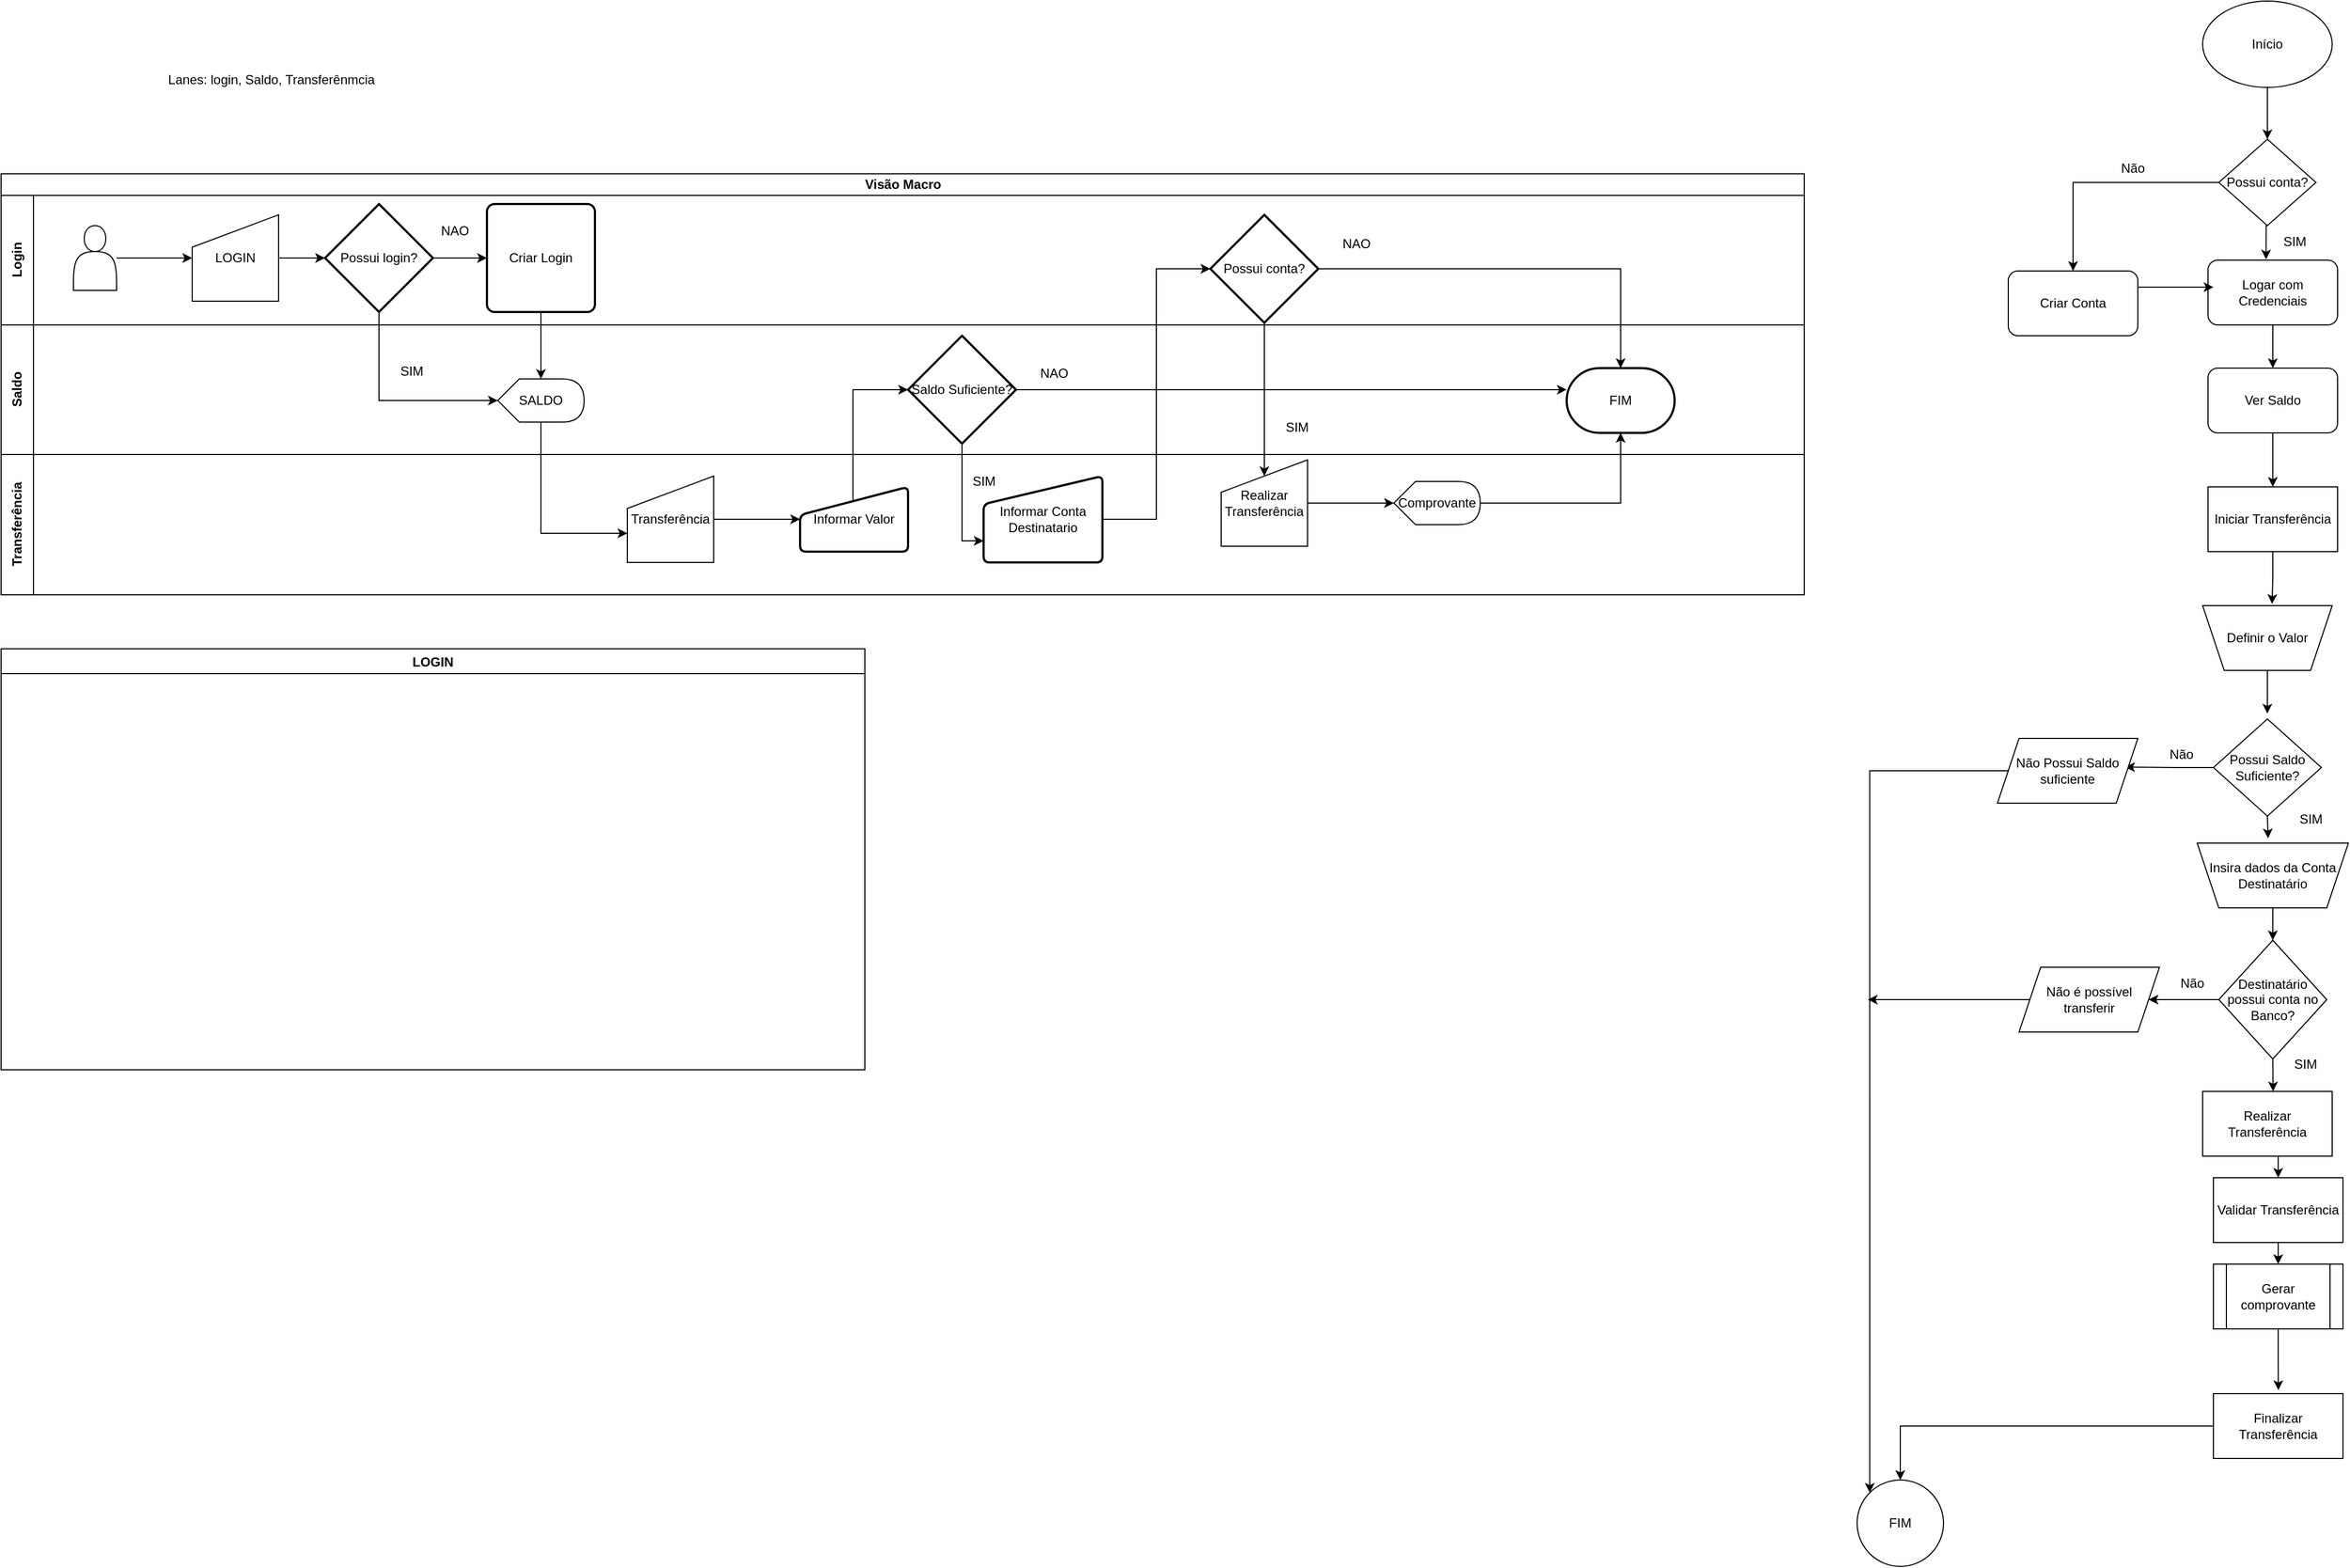 <mxfile version="27.0.2" pages="2">
  <diagram name="FUNCIONAL" id="gYIJNVyBrI_II_At4Y5p">
    <mxGraphModel dx="4499" dy="1146" grid="1" gridSize="10" guides="1" tooltips="1" connect="1" arrows="1" fold="1" page="1" pageScale="1" pageWidth="827" pageHeight="1169" math="0" shadow="0">
      <root>
        <mxCell id="0" />
        <mxCell id="1" parent="0" />
        <mxCell id="37o7VVHi27gu3IQY9aIR-49" style="edgeStyle=orthogonalEdgeStyle;rounded=0;orthogonalLoop=1;jettySize=auto;html=1;exitX=0.5;exitY=1;exitDx=0;exitDy=0;fontFamily=Helvetica;fontSize=12;fontColor=default;" parent="1" source="37o7VVHi27gu3IQY9aIR-4" target="37o7VVHi27gu3IQY9aIR-5" edge="1">
          <mxGeometry relative="1" as="geometry" />
        </mxCell>
        <mxCell id="37o7VVHi27gu3IQY9aIR-4" value="Início" style="ellipse;whiteSpace=wrap;html=1;" parent="1" vertex="1">
          <mxGeometry x="-321" width="120" height="80" as="geometry" />
        </mxCell>
        <mxCell id="37o7VVHi27gu3IQY9aIR-9" style="edgeStyle=orthogonalEdgeStyle;rounded=0;orthogonalLoop=1;jettySize=auto;html=1;exitX=0;exitY=0.5;exitDx=0;exitDy=0;entryX=0.5;entryY=0;entryDx=0;entryDy=0;" parent="1" source="37o7VVHi27gu3IQY9aIR-5" target="37o7VVHi27gu3IQY9aIR-8" edge="1">
          <mxGeometry relative="1" as="geometry" />
        </mxCell>
        <mxCell id="37o7VVHi27gu3IQY9aIR-5" value="Possui conta?" style="rhombus;whiteSpace=wrap;html=1;" parent="1" vertex="1">
          <mxGeometry x="-306" y="128" width="90" height="80" as="geometry" />
        </mxCell>
        <mxCell id="37o7VVHi27gu3IQY9aIR-12" style="edgeStyle=orthogonalEdgeStyle;rounded=0;orthogonalLoop=1;jettySize=auto;html=1;exitX=0.5;exitY=1;exitDx=0;exitDy=0;entryX=0.5;entryY=0;entryDx=0;entryDy=0;" parent="1" source="37o7VVHi27gu3IQY9aIR-6" target="37o7VVHi27gu3IQY9aIR-11" edge="1">
          <mxGeometry relative="1" as="geometry" />
        </mxCell>
        <mxCell id="37o7VVHi27gu3IQY9aIR-6" value="Logar com Credenciais" style="rounded=1;whiteSpace=wrap;html=1;" parent="1" vertex="1">
          <mxGeometry x="-316" y="240" width="120" height="60" as="geometry" />
        </mxCell>
        <mxCell id="37o7VVHi27gu3IQY9aIR-8" value="Criar Conta" style="rounded=1;whiteSpace=wrap;html=1;" parent="1" vertex="1">
          <mxGeometry x="-501" y="250" width="120" height="60" as="geometry" />
        </mxCell>
        <mxCell id="37o7VVHi27gu3IQY9aIR-16" style="edgeStyle=orthogonalEdgeStyle;rounded=0;orthogonalLoop=1;jettySize=auto;html=1;exitX=0.5;exitY=1;exitDx=0;exitDy=0;entryX=0.5;entryY=0;entryDx=0;entryDy=0;" parent="1" source="37o7VVHi27gu3IQY9aIR-11" target="37o7VVHi27gu3IQY9aIR-15" edge="1">
          <mxGeometry relative="1" as="geometry" />
        </mxCell>
        <mxCell id="37o7VVHi27gu3IQY9aIR-11" value="Ver Saldo" style="rounded=1;whiteSpace=wrap;html=1;" parent="1" vertex="1">
          <mxGeometry x="-316" y="340" width="120" height="60" as="geometry" />
        </mxCell>
        <mxCell id="37o7VVHi27gu3IQY9aIR-15" value="Iniciar Transferência" style="rounded=0;whiteSpace=wrap;html=1;" parent="1" vertex="1">
          <mxGeometry x="-316" y="450" width="120" height="60" as="geometry" />
        </mxCell>
        <mxCell id="37o7VVHi27gu3IQY9aIR-23" style="edgeStyle=orthogonalEdgeStyle;rounded=0;orthogonalLoop=1;jettySize=auto;html=1;exitX=0;exitY=0.5;exitDx=0;exitDy=0;entryX=0.91;entryY=0.443;entryDx=0;entryDy=0;entryPerimeter=0;" parent="1" source="37o7VVHi27gu3IQY9aIR-17" target="37o7VVHi27gu3IQY9aIR-26" edge="1">
          <mxGeometry relative="1" as="geometry">
            <mxPoint x="-341" y="590" as="targetPoint" />
          </mxGeometry>
        </mxCell>
        <mxCell id="37o7VVHi27gu3IQY9aIR-17" value="Possui Saldo Suficiente?" style="rhombus;whiteSpace=wrap;html=1;" parent="1" vertex="1">
          <mxGeometry x="-311" y="665" width="100" height="90" as="geometry" />
        </mxCell>
        <mxCell id="37o7VVHi27gu3IQY9aIR-38" style="edgeStyle=orthogonalEdgeStyle;rounded=0;orthogonalLoop=1;jettySize=auto;html=1;exitX=0;exitY=0.5;exitDx=0;exitDy=0;entryX=1;entryY=0.5;entryDx=0;entryDy=0;fontFamily=Helvetica;fontSize=12;fontColor=default;" parent="1" source="37o7VVHi27gu3IQY9aIR-18" target="37o7VVHi27gu3IQY9aIR-37" edge="1">
          <mxGeometry relative="1" as="geometry" />
        </mxCell>
        <mxCell id="37o7VVHi27gu3IQY9aIR-18" value="Destinatário possui conta no Banco?" style="rhombus;whiteSpace=wrap;html=1;" parent="1" vertex="1">
          <mxGeometry x="-306" y="870" width="100" height="110" as="geometry" />
        </mxCell>
        <mxCell id="37o7VVHi27gu3IQY9aIR-64" style="edgeStyle=orthogonalEdgeStyle;rounded=0;orthogonalLoop=1;jettySize=auto;html=1;exitX=0.5;exitY=1;exitDx=0;exitDy=0;entryX=0.5;entryY=0;entryDx=0;entryDy=0;fontFamily=Helvetica;fontSize=12;fontColor=default;" parent="1" source="37o7VVHi27gu3IQY9aIR-24" target="37o7VVHi27gu3IQY9aIR-51" edge="1">
          <mxGeometry relative="1" as="geometry" />
        </mxCell>
        <mxCell id="37o7VVHi27gu3IQY9aIR-24" value="Realizar Transferência" style="rounded=1;whiteSpace=wrap;html=1;arcSize=0;" parent="1" vertex="1">
          <mxGeometry x="-321" y="1010" width="120" height="60" as="geometry" />
        </mxCell>
        <mxCell id="37o7VVHi27gu3IQY9aIR-60" style="edgeStyle=orthogonalEdgeStyle;rounded=0;orthogonalLoop=1;jettySize=auto;html=1;exitX=0;exitY=0.5;exitDx=0;exitDy=0;entryX=0;entryY=0;entryDx=0;entryDy=0;fontFamily=Helvetica;fontSize=12;fontColor=default;" parent="1" source="37o7VVHi27gu3IQY9aIR-26" target="37o7VVHi27gu3IQY9aIR-56" edge="1">
          <mxGeometry relative="1" as="geometry" />
        </mxCell>
        <mxCell id="37o7VVHi27gu3IQY9aIR-26" value="Não Possui Saldo suficiente" style="shape=parallelogram;perimeter=parallelogramPerimeter;whiteSpace=wrap;html=1;fixedSize=1;rounded=0;strokeColor=default;align=center;verticalAlign=middle;fontFamily=Helvetica;fontSize=12;fontColor=default;fillColor=default;" parent="1" vertex="1">
          <mxGeometry x="-511" y="683" width="130" height="60" as="geometry" />
        </mxCell>
        <mxCell id="37o7VVHi27gu3IQY9aIR-28" value="Definir o Valor" style="shape=trapezoid;perimeter=trapezoidPerimeter;whiteSpace=wrap;html=1;fixedSize=1;rounded=0;strokeColor=default;align=center;verticalAlign=middle;fontFamily=Helvetica;fontSize=12;fontColor=default;fillColor=default;direction=west;" parent="1" vertex="1">
          <mxGeometry x="-321" y="560" width="120" height="60" as="geometry" />
        </mxCell>
        <mxCell id="37o7VVHi27gu3IQY9aIR-34" style="edgeStyle=orthogonalEdgeStyle;rounded=0;orthogonalLoop=1;jettySize=auto;html=1;exitX=0.5;exitY=0;exitDx=0;exitDy=0;entryX=0.5;entryY=0;entryDx=0;entryDy=0;fontFamily=Helvetica;fontSize=12;fontColor=default;" parent="1" source="37o7VVHi27gu3IQY9aIR-32" target="37o7VVHi27gu3IQY9aIR-18" edge="1">
          <mxGeometry relative="1" as="geometry" />
        </mxCell>
        <mxCell id="37o7VVHi27gu3IQY9aIR-32" value="Insira dados da Conta Destinatário" style="shape=trapezoid;perimeter=trapezoidPerimeter;whiteSpace=wrap;html=1;fixedSize=1;rounded=0;strokeColor=default;align=center;verticalAlign=middle;fontFamily=Helvetica;fontSize=12;fontColor=default;fillColor=default;direction=west;" parent="1" vertex="1">
          <mxGeometry x="-326" y="780" width="140" height="60" as="geometry" />
        </mxCell>
        <mxCell id="37o7VVHi27gu3IQY9aIR-71" style="edgeStyle=orthogonalEdgeStyle;rounded=0;orthogonalLoop=1;jettySize=auto;html=1;exitX=0;exitY=0.5;exitDx=0;exitDy=0;fontFamily=Helvetica;fontSize=12;fontColor=default;" parent="1" source="37o7VVHi27gu3IQY9aIR-37" edge="1">
          <mxGeometry relative="1" as="geometry">
            <mxPoint x="-631" y="925" as="targetPoint" />
          </mxGeometry>
        </mxCell>
        <mxCell id="37o7VVHi27gu3IQY9aIR-37" value="Não é possível transferir" style="shape=parallelogram;perimeter=parallelogramPerimeter;whiteSpace=wrap;html=1;fixedSize=1;rounded=0;strokeColor=default;align=center;verticalAlign=middle;fontFamily=Helvetica;fontSize=12;fontColor=default;fillColor=default;" parent="1" vertex="1">
          <mxGeometry x="-491" y="895" width="130" height="60" as="geometry" />
        </mxCell>
        <mxCell id="37o7VVHi27gu3IQY9aIR-40" value="Gerar comprovante" style="shape=process;whiteSpace=wrap;html=1;backgroundOutline=1;rounded=0;strokeColor=default;align=center;verticalAlign=middle;fontFamily=Helvetica;fontSize=12;fontColor=default;fillColor=default;" parent="1" vertex="1">
          <mxGeometry x="-311" y="1170" width="120" height="60" as="geometry" />
        </mxCell>
        <mxCell id="37o7VVHi27gu3IQY9aIR-43" value="SIM" style="text;html=1;align=center;verticalAlign=middle;resizable=0;points=[];autosize=1;strokeColor=none;fillColor=none;fontFamily=Helvetica;fontSize=12;fontColor=default;" parent="1" vertex="1">
          <mxGeometry x="-256" y="208" width="40" height="30" as="geometry" />
        </mxCell>
        <mxCell id="37o7VVHi27gu3IQY9aIR-44" value="Não" style="text;html=1;align=center;verticalAlign=middle;resizable=0;points=[];autosize=1;strokeColor=none;fillColor=none;fontFamily=Helvetica;fontSize=12;fontColor=default;" parent="1" vertex="1">
          <mxGeometry x="-411" y="140" width="50" height="30" as="geometry" />
        </mxCell>
        <mxCell id="37o7VVHi27gu3IQY9aIR-45" value="SIM" style="text;html=1;align=center;verticalAlign=middle;resizable=0;points=[];autosize=1;strokeColor=none;fillColor=none;fontFamily=Helvetica;fontSize=12;fontColor=default;" parent="1" vertex="1">
          <mxGeometry x="-241" y="743" width="40" height="30" as="geometry" />
        </mxCell>
        <mxCell id="37o7VVHi27gu3IQY9aIR-46" value="Não" style="text;html=1;align=center;verticalAlign=middle;resizable=0;points=[];autosize=1;strokeColor=none;fillColor=none;fontFamily=Helvetica;fontSize=12;fontColor=default;" parent="1" vertex="1">
          <mxGeometry x="-366" y="683" width="50" height="30" as="geometry" />
        </mxCell>
        <mxCell id="37o7VVHi27gu3IQY9aIR-47" value="SIM" style="text;html=1;align=center;verticalAlign=middle;resizable=0;points=[];autosize=1;strokeColor=none;fillColor=none;fontFamily=Helvetica;fontSize=12;fontColor=default;" parent="1" vertex="1">
          <mxGeometry x="-246" y="970" width="40" height="30" as="geometry" />
        </mxCell>
        <mxCell id="37o7VVHi27gu3IQY9aIR-48" value="Não" style="text;html=1;align=center;verticalAlign=middle;resizable=0;points=[];autosize=1;strokeColor=none;fillColor=none;fontFamily=Helvetica;fontSize=12;fontColor=default;" parent="1" vertex="1">
          <mxGeometry x="-356" y="895" width="50" height="30" as="geometry" />
        </mxCell>
        <mxCell id="37o7VVHi27gu3IQY9aIR-50" style="edgeStyle=orthogonalEdgeStyle;rounded=0;orthogonalLoop=1;jettySize=auto;html=1;exitX=0.5;exitY=1;exitDx=0;exitDy=0;entryX=0.464;entryY=1.026;entryDx=0;entryDy=0;entryPerimeter=0;fontFamily=Helvetica;fontSize=12;fontColor=default;" parent="1" source="37o7VVHi27gu3IQY9aIR-15" target="37o7VVHi27gu3IQY9aIR-28" edge="1">
          <mxGeometry relative="1" as="geometry" />
        </mxCell>
        <mxCell id="37o7VVHi27gu3IQY9aIR-65" style="edgeStyle=orthogonalEdgeStyle;rounded=0;orthogonalLoop=1;jettySize=auto;html=1;exitX=0.5;exitY=1;exitDx=0;exitDy=0;entryX=0.5;entryY=0;entryDx=0;entryDy=0;fontFamily=Helvetica;fontSize=12;fontColor=default;" parent="1" source="37o7VVHi27gu3IQY9aIR-51" target="37o7VVHi27gu3IQY9aIR-40" edge="1">
          <mxGeometry relative="1" as="geometry" />
        </mxCell>
        <mxCell id="37o7VVHi27gu3IQY9aIR-51" value="Validar Transferência" style="rounded=0;whiteSpace=wrap;html=1;strokeColor=default;align=center;verticalAlign=middle;fontFamily=Helvetica;fontSize=12;fontColor=default;fillColor=default;" parent="1" vertex="1">
          <mxGeometry x="-311" y="1090" width="120" height="60" as="geometry" />
        </mxCell>
        <mxCell id="37o7VVHi27gu3IQY9aIR-59" style="edgeStyle=orthogonalEdgeStyle;rounded=0;orthogonalLoop=1;jettySize=auto;html=1;exitX=0;exitY=0.5;exitDx=0;exitDy=0;entryX=0.5;entryY=0;entryDx=0;entryDy=0;fontFamily=Helvetica;fontSize=12;fontColor=default;" parent="1" source="37o7VVHi27gu3IQY9aIR-54" target="37o7VVHi27gu3IQY9aIR-56" edge="1">
          <mxGeometry relative="1" as="geometry" />
        </mxCell>
        <mxCell id="37o7VVHi27gu3IQY9aIR-54" value="Finalizar Transferência" style="rounded=0;whiteSpace=wrap;html=1;strokeColor=default;align=center;verticalAlign=middle;fontFamily=Helvetica;fontSize=12;fontColor=default;fillColor=default;" parent="1" vertex="1">
          <mxGeometry x="-311" y="1290" width="120" height="60" as="geometry" />
        </mxCell>
        <mxCell id="37o7VVHi27gu3IQY9aIR-56" value="FIM" style="ellipse;whiteSpace=wrap;html=1;aspect=fixed;rounded=0;strokeColor=default;align=center;verticalAlign=middle;fontFamily=Helvetica;fontSize=12;fontColor=default;fillColor=default;" parent="1" vertex="1">
          <mxGeometry x="-641" y="1370" width="80" height="80" as="geometry" />
        </mxCell>
        <mxCell id="37o7VVHi27gu3IQY9aIR-62" style="edgeStyle=orthogonalEdgeStyle;rounded=0;orthogonalLoop=1;jettySize=auto;html=1;exitX=0.5;exitY=1;exitDx=0;exitDy=0;entryX=0.531;entryY=1.074;entryDx=0;entryDy=0;entryPerimeter=0;fontFamily=Helvetica;fontSize=12;fontColor=default;" parent="1" source="37o7VVHi27gu3IQY9aIR-17" target="37o7VVHi27gu3IQY9aIR-32" edge="1">
          <mxGeometry relative="1" as="geometry" />
        </mxCell>
        <mxCell id="37o7VVHi27gu3IQY9aIR-63" style="edgeStyle=orthogonalEdgeStyle;rounded=0;orthogonalLoop=1;jettySize=auto;html=1;exitX=0.5;exitY=1;exitDx=0;exitDy=0;entryX=0.544;entryY=0;entryDx=0;entryDy=0;entryPerimeter=0;fontFamily=Helvetica;fontSize=12;fontColor=default;" parent="1" source="37o7VVHi27gu3IQY9aIR-18" target="37o7VVHi27gu3IQY9aIR-24" edge="1">
          <mxGeometry relative="1" as="geometry" />
        </mxCell>
        <mxCell id="37o7VVHi27gu3IQY9aIR-66" style="edgeStyle=orthogonalEdgeStyle;rounded=0;orthogonalLoop=1;jettySize=auto;html=1;exitX=0.5;exitY=1;exitDx=0;exitDy=0;entryX=0.501;entryY=-0.055;entryDx=0;entryDy=0;entryPerimeter=0;fontFamily=Helvetica;fontSize=12;fontColor=default;" parent="1" source="37o7VVHi27gu3IQY9aIR-40" target="37o7VVHi27gu3IQY9aIR-54" edge="1">
          <mxGeometry relative="1" as="geometry" />
        </mxCell>
        <mxCell id="37o7VVHi27gu3IQY9aIR-67" style="edgeStyle=orthogonalEdgeStyle;rounded=0;orthogonalLoop=1;jettySize=auto;html=1;exitX=0.5;exitY=1;exitDx=0;exitDy=0;entryX=0.448;entryY=-0.012;entryDx=0;entryDy=0;entryPerimeter=0;fontFamily=Helvetica;fontSize=12;fontColor=default;" parent="1" source="37o7VVHi27gu3IQY9aIR-5" target="37o7VVHi27gu3IQY9aIR-6" edge="1">
          <mxGeometry relative="1" as="geometry" />
        </mxCell>
        <mxCell id="37o7VVHi27gu3IQY9aIR-69" style="edgeStyle=orthogonalEdgeStyle;rounded=0;orthogonalLoop=1;jettySize=auto;html=1;exitX=1;exitY=0.25;exitDx=0;exitDy=0;entryX=0.042;entryY=0.417;entryDx=0;entryDy=0;entryPerimeter=0;fontFamily=Helvetica;fontSize=12;fontColor=default;" parent="1" source="37o7VVHi27gu3IQY9aIR-8" target="37o7VVHi27gu3IQY9aIR-6" edge="1">
          <mxGeometry relative="1" as="geometry" />
        </mxCell>
        <mxCell id="37o7VVHi27gu3IQY9aIR-70" style="edgeStyle=orthogonalEdgeStyle;rounded=0;orthogonalLoop=1;jettySize=auto;html=1;exitX=0.5;exitY=0;exitDx=0;exitDy=0;entryX=0.499;entryY=-0.056;entryDx=0;entryDy=0;entryPerimeter=0;fontFamily=Helvetica;fontSize=12;fontColor=default;" parent="1" source="37o7VVHi27gu3IQY9aIR-28" target="37o7VVHi27gu3IQY9aIR-17" edge="1">
          <mxGeometry relative="1" as="geometry" />
        </mxCell>
        <mxCell id="iYzIepz9ZAn4X_LT2Ltt-5" value="Visão&amp;nbsp;&lt;span style=&quot;background-color: transparent; color: light-dark(rgb(0, 0, 0), rgb(255, 255, 255));&quot;&gt;Macro&lt;/span&gt;" style="swimlane;childLayout=stackLayout;resizeParent=1;resizeParentMax=0;horizontal=1;startSize=20;horizontalStack=0;html=1;" vertex="1" parent="1">
          <mxGeometry x="-2360" y="160" width="1670" height="390" as="geometry" />
        </mxCell>
        <mxCell id="iYzIepz9ZAn4X_LT2Ltt-6" value="Login" style="swimlane;startSize=30;horizontal=0;html=1;" vertex="1" parent="iYzIepz9ZAn4X_LT2Ltt-5">
          <mxGeometry y="20" width="1670" height="120" as="geometry" />
        </mxCell>
        <mxCell id="iYzIepz9ZAn4X_LT2Ltt-16" value="" style="edgeStyle=orthogonalEdgeStyle;rounded=0;orthogonalLoop=1;jettySize=auto;html=1;" edge="1" parent="iYzIepz9ZAn4X_LT2Ltt-6" source="iYzIepz9ZAn4X_LT2Ltt-10" target="iYzIepz9ZAn4X_LT2Ltt-11">
          <mxGeometry relative="1" as="geometry" />
        </mxCell>
        <mxCell id="iYzIepz9ZAn4X_LT2Ltt-10" value="" style="shape=actor;whiteSpace=wrap;html=1;" vertex="1" parent="iYzIepz9ZAn4X_LT2Ltt-6">
          <mxGeometry x="67" y="28" width="40" height="60" as="geometry" />
        </mxCell>
        <mxCell id="iYzIepz9ZAn4X_LT2Ltt-30" value="" style="edgeStyle=orthogonalEdgeStyle;rounded=0;orthogonalLoop=1;jettySize=auto;html=1;" edge="1" parent="iYzIepz9ZAn4X_LT2Ltt-6" source="iYzIepz9ZAn4X_LT2Ltt-11" target="iYzIepz9ZAn4X_LT2Ltt-27">
          <mxGeometry relative="1" as="geometry" />
        </mxCell>
        <mxCell id="iYzIepz9ZAn4X_LT2Ltt-11" value="LOGIN" style="shape=manualInput;whiteSpace=wrap;html=1;" vertex="1" parent="iYzIepz9ZAn4X_LT2Ltt-6">
          <mxGeometry x="177" y="18" width="80" height="80" as="geometry" />
        </mxCell>
        <mxCell id="iYzIepz9ZAn4X_LT2Ltt-33" style="edgeStyle=orthogonalEdgeStyle;rounded=0;orthogonalLoop=1;jettySize=auto;html=1;exitX=1;exitY=0.5;exitDx=0;exitDy=0;exitPerimeter=0;entryX=0;entryY=0.5;entryDx=0;entryDy=0;" edge="1" parent="iYzIepz9ZAn4X_LT2Ltt-6" source="iYzIepz9ZAn4X_LT2Ltt-27" target="iYzIepz9ZAn4X_LT2Ltt-29">
          <mxGeometry relative="1" as="geometry" />
        </mxCell>
        <mxCell id="iYzIepz9ZAn4X_LT2Ltt-27" value="Possui login?" style="strokeWidth=2;html=1;shape=mxgraph.flowchart.decision;whiteSpace=wrap;" vertex="1" parent="iYzIepz9ZAn4X_LT2Ltt-6">
          <mxGeometry x="300" y="8" width="100" height="100" as="geometry" />
        </mxCell>
        <mxCell id="iYzIepz9ZAn4X_LT2Ltt-29" value="Criar Login" style="rounded=1;whiteSpace=wrap;html=1;absoluteArcSize=1;arcSize=14;strokeWidth=2;" vertex="1" parent="iYzIepz9ZAn4X_LT2Ltt-6">
          <mxGeometry x="450" y="8" width="100" height="100" as="geometry" />
        </mxCell>
        <mxCell id="iYzIepz9ZAn4X_LT2Ltt-44" value="Possui conta?" style="strokeWidth=2;html=1;shape=mxgraph.flowchart.decision;whiteSpace=wrap;" vertex="1" parent="iYzIepz9ZAn4X_LT2Ltt-6">
          <mxGeometry x="1120" y="18" width="100" height="100" as="geometry" />
        </mxCell>
        <mxCell id="iYzIepz9ZAn4X_LT2Ltt-56" value="NAO" style="text;html=1;align=center;verticalAlign=middle;resizable=0;points=[];autosize=1;strokeColor=none;fillColor=none;" vertex="1" parent="iYzIepz9ZAn4X_LT2Ltt-6">
          <mxGeometry x="395" y="18" width="50" height="30" as="geometry" />
        </mxCell>
        <mxCell id="iYzIepz9ZAn4X_LT2Ltt-59" value="NAO" style="text;html=1;align=center;verticalAlign=middle;resizable=0;points=[];autosize=1;strokeColor=none;fillColor=none;" vertex="1" parent="iYzIepz9ZAn4X_LT2Ltt-6">
          <mxGeometry x="1230" y="30" width="50" height="30" as="geometry" />
        </mxCell>
        <mxCell id="iYzIepz9ZAn4X_LT2Ltt-7" value="Saldo" style="swimlane;startSize=30;horizontal=0;html=1;" vertex="1" parent="iYzIepz9ZAn4X_LT2Ltt-5">
          <mxGeometry y="140" width="1670" height="120" as="geometry" />
        </mxCell>
        <mxCell id="iYzIepz9ZAn4X_LT2Ltt-12" value="SALDO" style="shape=display;whiteSpace=wrap;html=1;" vertex="1" parent="iYzIepz9ZAn4X_LT2Ltt-7">
          <mxGeometry x="460" y="50" width="80" height="40" as="geometry" />
        </mxCell>
        <mxCell id="iYzIepz9ZAn4X_LT2Ltt-15" value="FIM" style="strokeWidth=2;html=1;shape=mxgraph.flowchart.terminator;whiteSpace=wrap;" vertex="1" parent="iYzIepz9ZAn4X_LT2Ltt-7">
          <mxGeometry x="1450" y="40" width="100" height="60" as="geometry" />
        </mxCell>
        <mxCell id="iYzIepz9ZAn4X_LT2Ltt-38" value="Saldo Suficiente?" style="strokeWidth=2;html=1;shape=mxgraph.flowchart.decision;whiteSpace=wrap;" vertex="1" parent="iYzIepz9ZAn4X_LT2Ltt-7">
          <mxGeometry x="840" y="10" width="100" height="100" as="geometry" />
        </mxCell>
        <mxCell id="iYzIepz9ZAn4X_LT2Ltt-48" style="edgeStyle=orthogonalEdgeStyle;rounded=0;orthogonalLoop=1;jettySize=auto;html=1;exitX=1;exitY=0.5;exitDx=0;exitDy=0;exitPerimeter=0;entryX=0;entryY=0.333;entryDx=0;entryDy=0;entryPerimeter=0;" edge="1" parent="iYzIepz9ZAn4X_LT2Ltt-7" source="iYzIepz9ZAn4X_LT2Ltt-38" target="iYzIepz9ZAn4X_LT2Ltt-15">
          <mxGeometry relative="1" as="geometry" />
        </mxCell>
        <mxCell id="iYzIepz9ZAn4X_LT2Ltt-58" value="NAO" style="text;html=1;align=center;verticalAlign=middle;resizable=0;points=[];autosize=1;strokeColor=none;fillColor=none;" vertex="1" parent="iYzIepz9ZAn4X_LT2Ltt-7">
          <mxGeometry x="950" y="30" width="50" height="30" as="geometry" />
        </mxCell>
        <mxCell id="iYzIepz9ZAn4X_LT2Ltt-61" value="SIM" style="text;html=1;align=center;verticalAlign=middle;resizable=0;points=[];autosize=1;strokeColor=none;fillColor=none;" vertex="1" parent="iYzIepz9ZAn4X_LT2Ltt-7">
          <mxGeometry x="1180" y="80" width="40" height="30" as="geometry" />
        </mxCell>
        <mxCell id="iYzIepz9ZAn4X_LT2Ltt-31" style="edgeStyle=orthogonalEdgeStyle;rounded=0;orthogonalLoop=1;jettySize=auto;html=1;exitX=0.5;exitY=1;exitDx=0;exitDy=0;exitPerimeter=0;entryX=0;entryY=0.5;entryDx=0;entryDy=0;entryPerimeter=0;" edge="1" parent="iYzIepz9ZAn4X_LT2Ltt-5" source="iYzIepz9ZAn4X_LT2Ltt-27" target="iYzIepz9ZAn4X_LT2Ltt-12">
          <mxGeometry relative="1" as="geometry" />
        </mxCell>
        <mxCell id="iYzIepz9ZAn4X_LT2Ltt-34" style="edgeStyle=orthogonalEdgeStyle;rounded=0;orthogonalLoop=1;jettySize=auto;html=1;exitX=0.5;exitY=1;exitDx=0;exitDy=0;entryX=0;entryY=0;entryDx=40;entryDy=0;entryPerimeter=0;" edge="1" parent="iYzIepz9ZAn4X_LT2Ltt-5" source="iYzIepz9ZAn4X_LT2Ltt-29" target="iYzIepz9ZAn4X_LT2Ltt-12">
          <mxGeometry relative="1" as="geometry" />
        </mxCell>
        <mxCell id="iYzIepz9ZAn4X_LT2Ltt-35" style="edgeStyle=orthogonalEdgeStyle;rounded=0;orthogonalLoop=1;jettySize=auto;html=1;exitX=0;exitY=0;exitDx=40;exitDy=40;exitPerimeter=0;entryX=0;entryY=0.663;entryDx=0;entryDy=0;entryPerimeter=0;" edge="1" parent="iYzIepz9ZAn4X_LT2Ltt-5" source="iYzIepz9ZAn4X_LT2Ltt-12" target="iYzIepz9ZAn4X_LT2Ltt-13">
          <mxGeometry relative="1" as="geometry" />
        </mxCell>
        <mxCell id="iYzIepz9ZAn4X_LT2Ltt-8" value="&lt;font&gt;Transferência&lt;/font&gt;" style="swimlane;startSize=30;horizontal=0;html=1;align=center;" vertex="1" parent="iYzIepz9ZAn4X_LT2Ltt-5">
          <mxGeometry y="260" width="1670" height="130" as="geometry" />
        </mxCell>
        <mxCell id="iYzIepz9ZAn4X_LT2Ltt-37" value="" style="edgeStyle=orthogonalEdgeStyle;rounded=0;orthogonalLoop=1;jettySize=auto;html=1;" edge="1" parent="iYzIepz9ZAn4X_LT2Ltt-8" source="iYzIepz9ZAn4X_LT2Ltt-13" target="iYzIepz9ZAn4X_LT2Ltt-36">
          <mxGeometry relative="1" as="geometry" />
        </mxCell>
        <mxCell id="iYzIepz9ZAn4X_LT2Ltt-13" value="Transferência" style="shape=manualInput;whiteSpace=wrap;html=1;" vertex="1" parent="iYzIepz9ZAn4X_LT2Ltt-8">
          <mxGeometry x="580" y="20" width="80" height="80" as="geometry" />
        </mxCell>
        <mxCell id="iYzIepz9ZAn4X_LT2Ltt-24" value="Comprovante" style="shape=display;whiteSpace=wrap;html=1;" vertex="1" parent="iYzIepz9ZAn4X_LT2Ltt-8">
          <mxGeometry x="1290" y="25" width="80" height="40" as="geometry" />
        </mxCell>
        <mxCell id="iYzIepz9ZAn4X_LT2Ltt-36" value="Informar Valor" style="html=1;strokeWidth=2;shape=manualInput;whiteSpace=wrap;rounded=1;size=26;arcSize=11;" vertex="1" parent="iYzIepz9ZAn4X_LT2Ltt-8">
          <mxGeometry x="740" y="30" width="100" height="60" as="geometry" />
        </mxCell>
        <mxCell id="iYzIepz9ZAn4X_LT2Ltt-42" value="Informar Conta&lt;br&gt;Destinatario" style="html=1;strokeWidth=2;shape=manualInput;whiteSpace=wrap;rounded=1;size=26;arcSize=11;" vertex="1" parent="iYzIepz9ZAn4X_LT2Ltt-8">
          <mxGeometry x="910" y="20" width="110" height="80" as="geometry" />
        </mxCell>
        <mxCell id="iYzIepz9ZAn4X_LT2Ltt-54" value="" style="edgeStyle=orthogonalEdgeStyle;rounded=0;orthogonalLoop=1;jettySize=auto;html=1;" edge="1" parent="iYzIepz9ZAn4X_LT2Ltt-8" source="iYzIepz9ZAn4X_LT2Ltt-52" target="iYzIepz9ZAn4X_LT2Ltt-24">
          <mxGeometry relative="1" as="geometry" />
        </mxCell>
        <mxCell id="iYzIepz9ZAn4X_LT2Ltt-52" value="Realizar&lt;br&gt;Transferência" style="shape=manualInput;whiteSpace=wrap;html=1;" vertex="1" parent="iYzIepz9ZAn4X_LT2Ltt-8">
          <mxGeometry x="1130" y="5" width="80" height="80" as="geometry" />
        </mxCell>
        <mxCell id="iYzIepz9ZAn4X_LT2Ltt-60" value="SIM" style="text;html=1;align=center;verticalAlign=middle;resizable=0;points=[];autosize=1;strokeColor=none;fillColor=none;" vertex="1" parent="iYzIepz9ZAn4X_LT2Ltt-8">
          <mxGeometry x="890" y="10" width="40" height="30" as="geometry" />
        </mxCell>
        <mxCell id="iYzIepz9ZAn4X_LT2Ltt-47" style="edgeStyle=orthogonalEdgeStyle;rounded=0;orthogonalLoop=1;jettySize=auto;html=1;exitX=1;exitY=0.5;exitDx=0;exitDy=0;exitPerimeter=0;entryX=0.5;entryY=0;entryDx=0;entryDy=0;entryPerimeter=0;" edge="1" parent="iYzIepz9ZAn4X_LT2Ltt-5" source="iYzIepz9ZAn4X_LT2Ltt-44" target="iYzIepz9ZAn4X_LT2Ltt-15">
          <mxGeometry relative="1" as="geometry" />
        </mxCell>
        <mxCell id="iYzIepz9ZAn4X_LT2Ltt-49" style="edgeStyle=orthogonalEdgeStyle;rounded=0;orthogonalLoop=1;jettySize=auto;html=1;exitX=0.49;exitY=0.233;exitDx=0;exitDy=0;entryX=0;entryY=0.5;entryDx=0;entryDy=0;entryPerimeter=0;exitPerimeter=0;" edge="1" parent="iYzIepz9ZAn4X_LT2Ltt-5" source="iYzIepz9ZAn4X_LT2Ltt-36" target="iYzIepz9ZAn4X_LT2Ltt-38">
          <mxGeometry relative="1" as="geometry" />
        </mxCell>
        <mxCell id="iYzIepz9ZAn4X_LT2Ltt-51" style="edgeStyle=orthogonalEdgeStyle;rounded=0;orthogonalLoop=1;jettySize=auto;html=1;exitX=0.5;exitY=1;exitDx=0;exitDy=0;exitPerimeter=0;entryX=0;entryY=0.75;entryDx=0;entryDy=0;" edge="1" parent="iYzIepz9ZAn4X_LT2Ltt-5" source="iYzIepz9ZAn4X_LT2Ltt-38" target="iYzIepz9ZAn4X_LT2Ltt-42">
          <mxGeometry relative="1" as="geometry" />
        </mxCell>
        <mxCell id="iYzIepz9ZAn4X_LT2Ltt-53" style="edgeStyle=orthogonalEdgeStyle;rounded=0;orthogonalLoop=1;jettySize=auto;html=1;exitX=0.5;exitY=1;exitDx=0;exitDy=0;exitPerimeter=0;entryX=0.5;entryY=0.188;entryDx=0;entryDy=0;entryPerimeter=0;" edge="1" parent="iYzIepz9ZAn4X_LT2Ltt-5" source="iYzIepz9ZAn4X_LT2Ltt-44" target="iYzIepz9ZAn4X_LT2Ltt-52">
          <mxGeometry relative="1" as="geometry" />
        </mxCell>
        <mxCell id="iYzIepz9ZAn4X_LT2Ltt-55" style="edgeStyle=orthogonalEdgeStyle;rounded=0;orthogonalLoop=1;jettySize=auto;html=1;exitX=1;exitY=0.5;exitDx=0;exitDy=0;exitPerimeter=0;entryX=0.5;entryY=1;entryDx=0;entryDy=0;entryPerimeter=0;" edge="1" parent="iYzIepz9ZAn4X_LT2Ltt-5" source="iYzIepz9ZAn4X_LT2Ltt-24" target="iYzIepz9ZAn4X_LT2Ltt-15">
          <mxGeometry relative="1" as="geometry" />
        </mxCell>
        <mxCell id="iYzIepz9ZAn4X_LT2Ltt-62" style="edgeStyle=orthogonalEdgeStyle;rounded=0;orthogonalLoop=1;jettySize=auto;html=1;exitX=1;exitY=0.5;exitDx=0;exitDy=0;entryX=0;entryY=0.5;entryDx=0;entryDy=0;entryPerimeter=0;" edge="1" parent="iYzIepz9ZAn4X_LT2Ltt-5" source="iYzIepz9ZAn4X_LT2Ltt-42" target="iYzIepz9ZAn4X_LT2Ltt-44">
          <mxGeometry relative="1" as="geometry" />
        </mxCell>
        <mxCell id="iYzIepz9ZAn4X_LT2Ltt-9" value="Lanes: login, Saldo, Transferênmcia" style="text;html=1;align=center;verticalAlign=middle;resizable=0;points=[];autosize=1;strokeColor=none;fillColor=none;" vertex="1" parent="1">
          <mxGeometry x="-2215" y="58" width="210" height="30" as="geometry" />
        </mxCell>
        <mxCell id="iYzIepz9ZAn4X_LT2Ltt-21" value="LOGIN" style="swimlane;" vertex="1" parent="1">
          <mxGeometry x="-2360" y="600" width="800" height="390" as="geometry" />
        </mxCell>
        <mxCell id="iYzIepz9ZAn4X_LT2Ltt-57" value="SIM" style="text;html=1;align=center;verticalAlign=middle;resizable=0;points=[];autosize=1;strokeColor=none;fillColor=none;" vertex="1" parent="1">
          <mxGeometry x="-2000" y="328" width="40" height="30" as="geometry" />
        </mxCell>
      </root>
    </mxGraphModel>
  </diagram>
  <diagram id="2N9DKkkyWN-MYaiXPhwc" name="TECNICO">
    <mxGraphModel dx="1238" dy="224" grid="1" gridSize="10" guides="1" tooltips="1" connect="1" arrows="1" fold="1" page="1" pageScale="1" pageWidth="827" pageHeight="1169" math="0" shadow="0">
      <root>
        <mxCell id="0" />
        <mxCell id="1" parent="0" />
        <mxCell id="KiEtXcK_K3DIjFWsdh-a-3" value="" style="edgeStyle=orthogonalEdgeStyle;rounded=0;orthogonalLoop=1;jettySize=auto;html=1;" edge="1" parent="1" source="KiEtXcK_K3DIjFWsdh-a-1" target="KiEtXcK_K3DIjFWsdh-a-2">
          <mxGeometry relative="1" as="geometry" />
        </mxCell>
        <mxCell id="KiEtXcK_K3DIjFWsdh-a-5" value="" style="edgeStyle=orthogonalEdgeStyle;rounded=0;orthogonalLoop=1;jettySize=auto;html=1;" edge="1" parent="1" source="KiEtXcK_K3DIjFWsdh-a-1" target="KiEtXcK_K3DIjFWsdh-a-4">
          <mxGeometry relative="1" as="geometry" />
        </mxCell>
        <mxCell id="KiEtXcK_K3DIjFWsdh-a-1" value="Actor" style="shape=umlActor;verticalLabelPosition=bottom;verticalAlign=top;html=1;outlineConnect=0;" vertex="1" parent="1">
          <mxGeometry x="330" y="20" width="30" height="60" as="geometry" />
        </mxCell>
        <mxCell id="KiEtXcK_K3DIjFWsdh-a-2" value="Acessa Plataforma WEB&lt;br&gt;(Front End: Typescript/Angular)" style="whiteSpace=wrap;html=1;verticalAlign=top;" vertex="1" parent="1">
          <mxGeometry x="170" y="120" width="130" height="70" as="geometry" />
        </mxCell>
        <mxCell id="KiEtXcK_K3DIjFWsdh-a-20" style="edgeStyle=orthogonalEdgeStyle;rounded=0;orthogonalLoop=1;jettySize=auto;html=1;exitX=1;exitY=0.25;exitDx=0;exitDy=0;entryX=0;entryY=0.25;entryDx=0;entryDy=0;" edge="1" parent="1" source="KiEtXcK_K3DIjFWsdh-a-4" target="KiEtXcK_K3DIjFWsdh-a-11">
          <mxGeometry relative="1" as="geometry" />
        </mxCell>
        <mxCell id="KiEtXcK_K3DIjFWsdh-a-4" value="Acessa Plataforma WEB&lt;br&gt;(Front End: Typescript/Angular)" style="whiteSpace=wrap;html=1;verticalAlign=top;" vertex="1" parent="1">
          <mxGeometry x="410" y="120" width="124" height="70" as="geometry" />
        </mxCell>
        <mxCell id="KiEtXcK_K3DIjFWsdh-a-19" style="edgeStyle=orthogonalEdgeStyle;rounded=0;orthogonalLoop=1;jettySize=auto;html=1;exitX=1;exitY=0.75;exitDx=0;exitDy=0;" edge="1" parent="1" source="KiEtXcK_K3DIjFWsdh-a-7" target="KiEtXcK_K3DIjFWsdh-a-2">
          <mxGeometry relative="1" as="geometry" />
        </mxCell>
        <mxCell id="KiEtXcK_K3DIjFWsdh-a-7" value="Envia dados&amp;nbsp;&lt;br&gt;de login para Validar&lt;br&gt;no OAuth" style="shape=trapezoid;perimeter=trapezoidPerimeter;whiteSpace=wrap;html=1;fixedSize=1;verticalAlign=top;" vertex="1" parent="1">
          <mxGeometry x="-100" y="120" width="150" height="60" as="geometry" />
        </mxCell>
        <mxCell id="KiEtXcK_K3DIjFWsdh-a-9" value="Input dados de Login" style="text;html=1;align=center;verticalAlign=middle;resizable=0;points=[];autosize=1;strokeColor=none;fillColor=none;" vertex="1" parent="1">
          <mxGeometry x="30" y="100" width="140" height="30" as="geometry" />
        </mxCell>
        <mxCell id="KiEtXcK_K3DIjFWsdh-a-10" value="Input dados de Login" style="text;html=1;align=center;verticalAlign=middle;resizable=0;points=[];autosize=1;strokeColor=none;fillColor=none;" vertex="1" parent="1">
          <mxGeometry x="550" y="100" width="140" height="30" as="geometry" />
        </mxCell>
        <mxCell id="KiEtXcK_K3DIjFWsdh-a-21" style="edgeStyle=orthogonalEdgeStyle;rounded=0;orthogonalLoop=1;jettySize=auto;html=1;exitX=0;exitY=0.75;exitDx=0;exitDy=0;" edge="1" parent="1" source="KiEtXcK_K3DIjFWsdh-a-11" target="KiEtXcK_K3DIjFWsdh-a-4">
          <mxGeometry relative="1" as="geometry" />
        </mxCell>
        <mxCell id="KiEtXcK_K3DIjFWsdh-a-11" value="Envia dados&amp;nbsp;&lt;br&gt;de login para Validar&lt;br&gt;no OAuth" style="shape=trapezoid;perimeter=trapezoidPerimeter;whiteSpace=wrap;html=1;fixedSize=1;verticalAlign=top;" vertex="1" parent="1">
          <mxGeometry x="670" y="120" width="150" height="60" as="geometry" />
        </mxCell>
        <mxCell id="KiEtXcK_K3DIjFWsdh-a-14" value="" style="swimlane;startSize=0;" vertex="1" parent="1">
          <mxGeometry x="-125" y="70" width="975" height="750" as="geometry" />
        </mxCell>
        <mxCell id="KiEtXcK_K3DIjFWsdh-a-22" value="Retorna Aprovação ou não" style="text;html=1;align=center;verticalAlign=middle;resizable=0;points=[];autosize=1;strokeColor=none;fillColor=none;" vertex="1" parent="KiEtXcK_K3DIjFWsdh-a-14">
          <mxGeometry x="655" y="110" width="170" height="30" as="geometry" />
        </mxCell>
        <mxCell id="KiEtXcK_K3DIjFWsdh-a-23" value="Retorna Aprovação ou não" style="text;html=1;align=center;verticalAlign=middle;resizable=0;points=[];autosize=1;strokeColor=none;fillColor=none;" vertex="1" parent="KiEtXcK_K3DIjFWsdh-a-14">
          <mxGeometry x="145" y="110" width="170" height="30" as="geometry" />
        </mxCell>
        <mxCell id="KiEtXcK_K3DIjFWsdh-a-25" value="BD: H2" style="shape=cylinder3;whiteSpace=wrap;html=1;boundedLbl=1;backgroundOutline=1;size=15;" vertex="1" parent="KiEtXcK_K3DIjFWsdh-a-14">
          <mxGeometry x="435" y="230" width="60" height="80" as="geometry" />
        </mxCell>
        <mxCell id="KiEtXcK_K3DIjFWsdh-a-28" value="Consulta Saldo BD" style="text;html=1;align=center;verticalAlign=middle;resizable=0;points=[];autosize=1;strokeColor=none;fillColor=none;" vertex="1" parent="KiEtXcK_K3DIjFWsdh-a-14">
          <mxGeometry x="355" y="140" width="120" height="30" as="geometry" />
        </mxCell>
        <mxCell id="KiEtXcK_K3DIjFWsdh-a-29" value="BD: valida contas, registrar transferência e dados para comprovante" style="text;html=1;align=center;verticalAlign=middle;resizable=0;points=[];autosize=1;strokeColor=none;fillColor=none;" vertex="1" parent="KiEtXcK_K3DIjFWsdh-a-14">
          <mxGeometry x="505" y="270" width="390" height="30" as="geometry" />
        </mxCell>
        <mxCell id="KiEtXcK_K3DIjFWsdh-a-31" value="Retorna ao ator, para aguardar outro comando" style="text;html=1;align=center;verticalAlign=middle;resizable=0;points=[];autosize=1;strokeColor=none;fillColor=none;" vertex="1" parent="KiEtXcK_K3DIjFWsdh-a-14">
          <mxGeometry x="465" y="170" width="270" height="30" as="geometry" />
        </mxCell>
        <mxCell id="KiEtXcK_K3DIjFWsdh-a-15" value="BackEnd - Java/SpringBoot" style="text;html=1;align=center;verticalAlign=middle;whiteSpace=wrap;rounded=0;" vertex="1" parent="1">
          <mxGeometry x="-120" y="35" width="60" height="30" as="geometry" />
        </mxCell>
        <mxCell id="KiEtXcK_K3DIjFWsdh-a-18" style="edgeStyle=orthogonalEdgeStyle;rounded=0;orthogonalLoop=1;jettySize=auto;html=1;exitX=0;exitY=0.25;exitDx=0;exitDy=0;entryX=0.88;entryY=0.209;entryDx=0;entryDy=0;entryPerimeter=0;" edge="1" parent="1" source="KiEtXcK_K3DIjFWsdh-a-2" target="KiEtXcK_K3DIjFWsdh-a-7">
          <mxGeometry relative="1" as="geometry" />
        </mxCell>
        <mxCell id="KiEtXcK_K3DIjFWsdh-a-26" style="edgeStyle=orthogonalEdgeStyle;rounded=0;orthogonalLoop=1;jettySize=auto;html=1;exitX=0.5;exitY=1;exitDx=0;exitDy=0;entryX=0;entryY=0.5;entryDx=0;entryDy=0;entryPerimeter=0;" edge="1" parent="1" source="KiEtXcK_K3DIjFWsdh-a-2" target="KiEtXcK_K3DIjFWsdh-a-25">
          <mxGeometry relative="1" as="geometry" />
        </mxCell>
        <mxCell id="KiEtXcK_K3DIjFWsdh-a-27" style="edgeStyle=orthogonalEdgeStyle;rounded=0;orthogonalLoop=1;jettySize=auto;html=1;exitX=0.5;exitY=1;exitDx=0;exitDy=0;entryX=0.994;entryY=0.445;entryDx=0;entryDy=0;entryPerimeter=0;" edge="1" parent="1" source="KiEtXcK_K3DIjFWsdh-a-4" target="KiEtXcK_K3DIjFWsdh-a-25">
          <mxGeometry relative="1" as="geometry" />
        </mxCell>
        <mxCell id="KiEtXcK_K3DIjFWsdh-a-30" style="edgeStyle=orthogonalEdgeStyle;rounded=0;orthogonalLoop=1;jettySize=auto;html=1;exitX=0.5;exitY=0;exitDx=0;exitDy=0;exitPerimeter=0;" edge="1" parent="1" source="KiEtXcK_K3DIjFWsdh-a-25" target="KiEtXcK_K3DIjFWsdh-a-1">
          <mxGeometry relative="1" as="geometry" />
        </mxCell>
      </root>
    </mxGraphModel>
  </diagram>
</mxfile>
